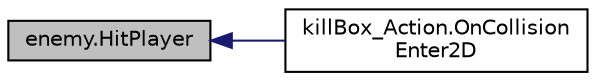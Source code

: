 digraph "enemy.HitPlayer"
{
  edge [fontname="Helvetica",fontsize="10",labelfontname="Helvetica",labelfontsize="10"];
  node [fontname="Helvetica",fontsize="10",shape=record];
  rankdir="LR";
  Node11 [label="enemy.HitPlayer",height=0.2,width=0.4,color="black", fillcolor="grey75", style="filled", fontcolor="black"];
  Node11 -> Node12 [dir="back",color="midnightblue",fontsize="10",style="solid",fontname="Helvetica"];
  Node12 [label="killBox_Action.OnCollision\lEnter2D",height=0.2,width=0.4,color="black", fillcolor="white", style="filled",URL="$classkill_box___action.html#a2ec8907db96dfa6526367fe3adedcf57"];
}
